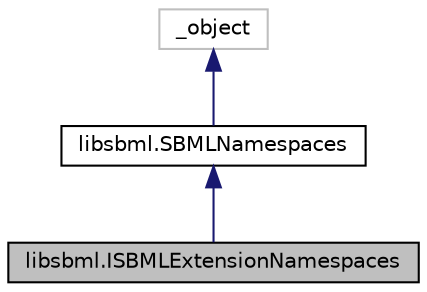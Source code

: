 digraph "libsbml.ISBMLExtensionNamespaces"
{
 // INTERACTIVE_SVG=YES
  edge [fontname="Helvetica",fontsize="10",labelfontname="Helvetica",labelfontsize="10"];
  node [fontname="Helvetica",fontsize="10",shape=record];
  Node1 [label="libsbml.ISBMLExtensionNamespaces",height=0.2,width=0.4,color="black", fillcolor="grey75", style="filled", fontcolor="black"];
  Node2 -> Node1 [dir="back",color="midnightblue",fontsize="10",style="solid",fontname="Helvetica"];
  Node2 [label="libsbml.SBMLNamespaces",height=0.2,width=0.4,color="black", fillcolor="white", style="filled",URL="$classlibsbml_1_1_s_b_m_l_namespaces.html",tooltip="Set of SBML Level + Version + namespace triples. "];
  Node3 -> Node2 [dir="back",color="midnightblue",fontsize="10",style="solid",fontname="Helvetica"];
  Node3 [label="_object",height=0.2,width=0.4,color="grey75", fillcolor="white", style="filled"];
}
